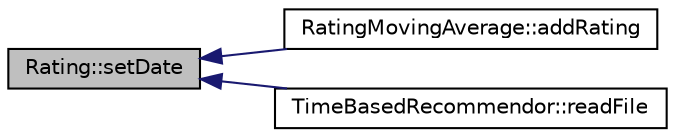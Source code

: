 digraph G
{
  edge [fontname="Helvetica",fontsize="10",labelfontname="Helvetica",labelfontsize="10"];
  node [fontname="Helvetica",fontsize="10",shape=record];
  rankdir=LR;
  Node1 [label="Rating::setDate",height=0.2,width=0.4,color="black", fillcolor="grey75", style="filled" fontcolor="black"];
  Node1 -> Node2 [dir=back,color="midnightblue",fontsize="10",style="solid",fontname="Helvetica"];
  Node2 [label="RatingMovingAverage::addRating",height=0.2,width=0.4,color="black", fillcolor="white", style="filled",URL="$class_rating_moving_average.html#ab1dd226e65aa0a97383a5f42a51a9ff4"];
  Node1 -> Node3 [dir=back,color="midnightblue",fontsize="10",style="solid",fontname="Helvetica"];
  Node3 [label="TimeBasedRecommendor::readFile",height=0.2,width=0.4,color="black", fillcolor="white", style="filled",URL="$class_time_based_recommendor.html#adf93e7d343de4623e391e094889038b3"];
}
